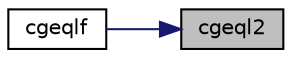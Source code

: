 digraph "cgeql2"
{
 // LATEX_PDF_SIZE
  edge [fontname="Helvetica",fontsize="10",labelfontname="Helvetica",labelfontsize="10"];
  node [fontname="Helvetica",fontsize="10",shape=record];
  rankdir="RL";
  Node1 [label="cgeql2",height=0.2,width=0.4,color="black", fillcolor="grey75", style="filled", fontcolor="black",tooltip="CGEQL2 computes the QL factorization of a general rectangular matrix using an unblocked algorithm."];
  Node1 -> Node2 [dir="back",color="midnightblue",fontsize="10",style="solid",fontname="Helvetica"];
  Node2 [label="cgeqlf",height=0.2,width=0.4,color="black", fillcolor="white", style="filled",URL="$cgeqlf_8f.html#a085bbc018c80dcb9db6bac7f1edb0d5e",tooltip="CGEQLF"];
}

